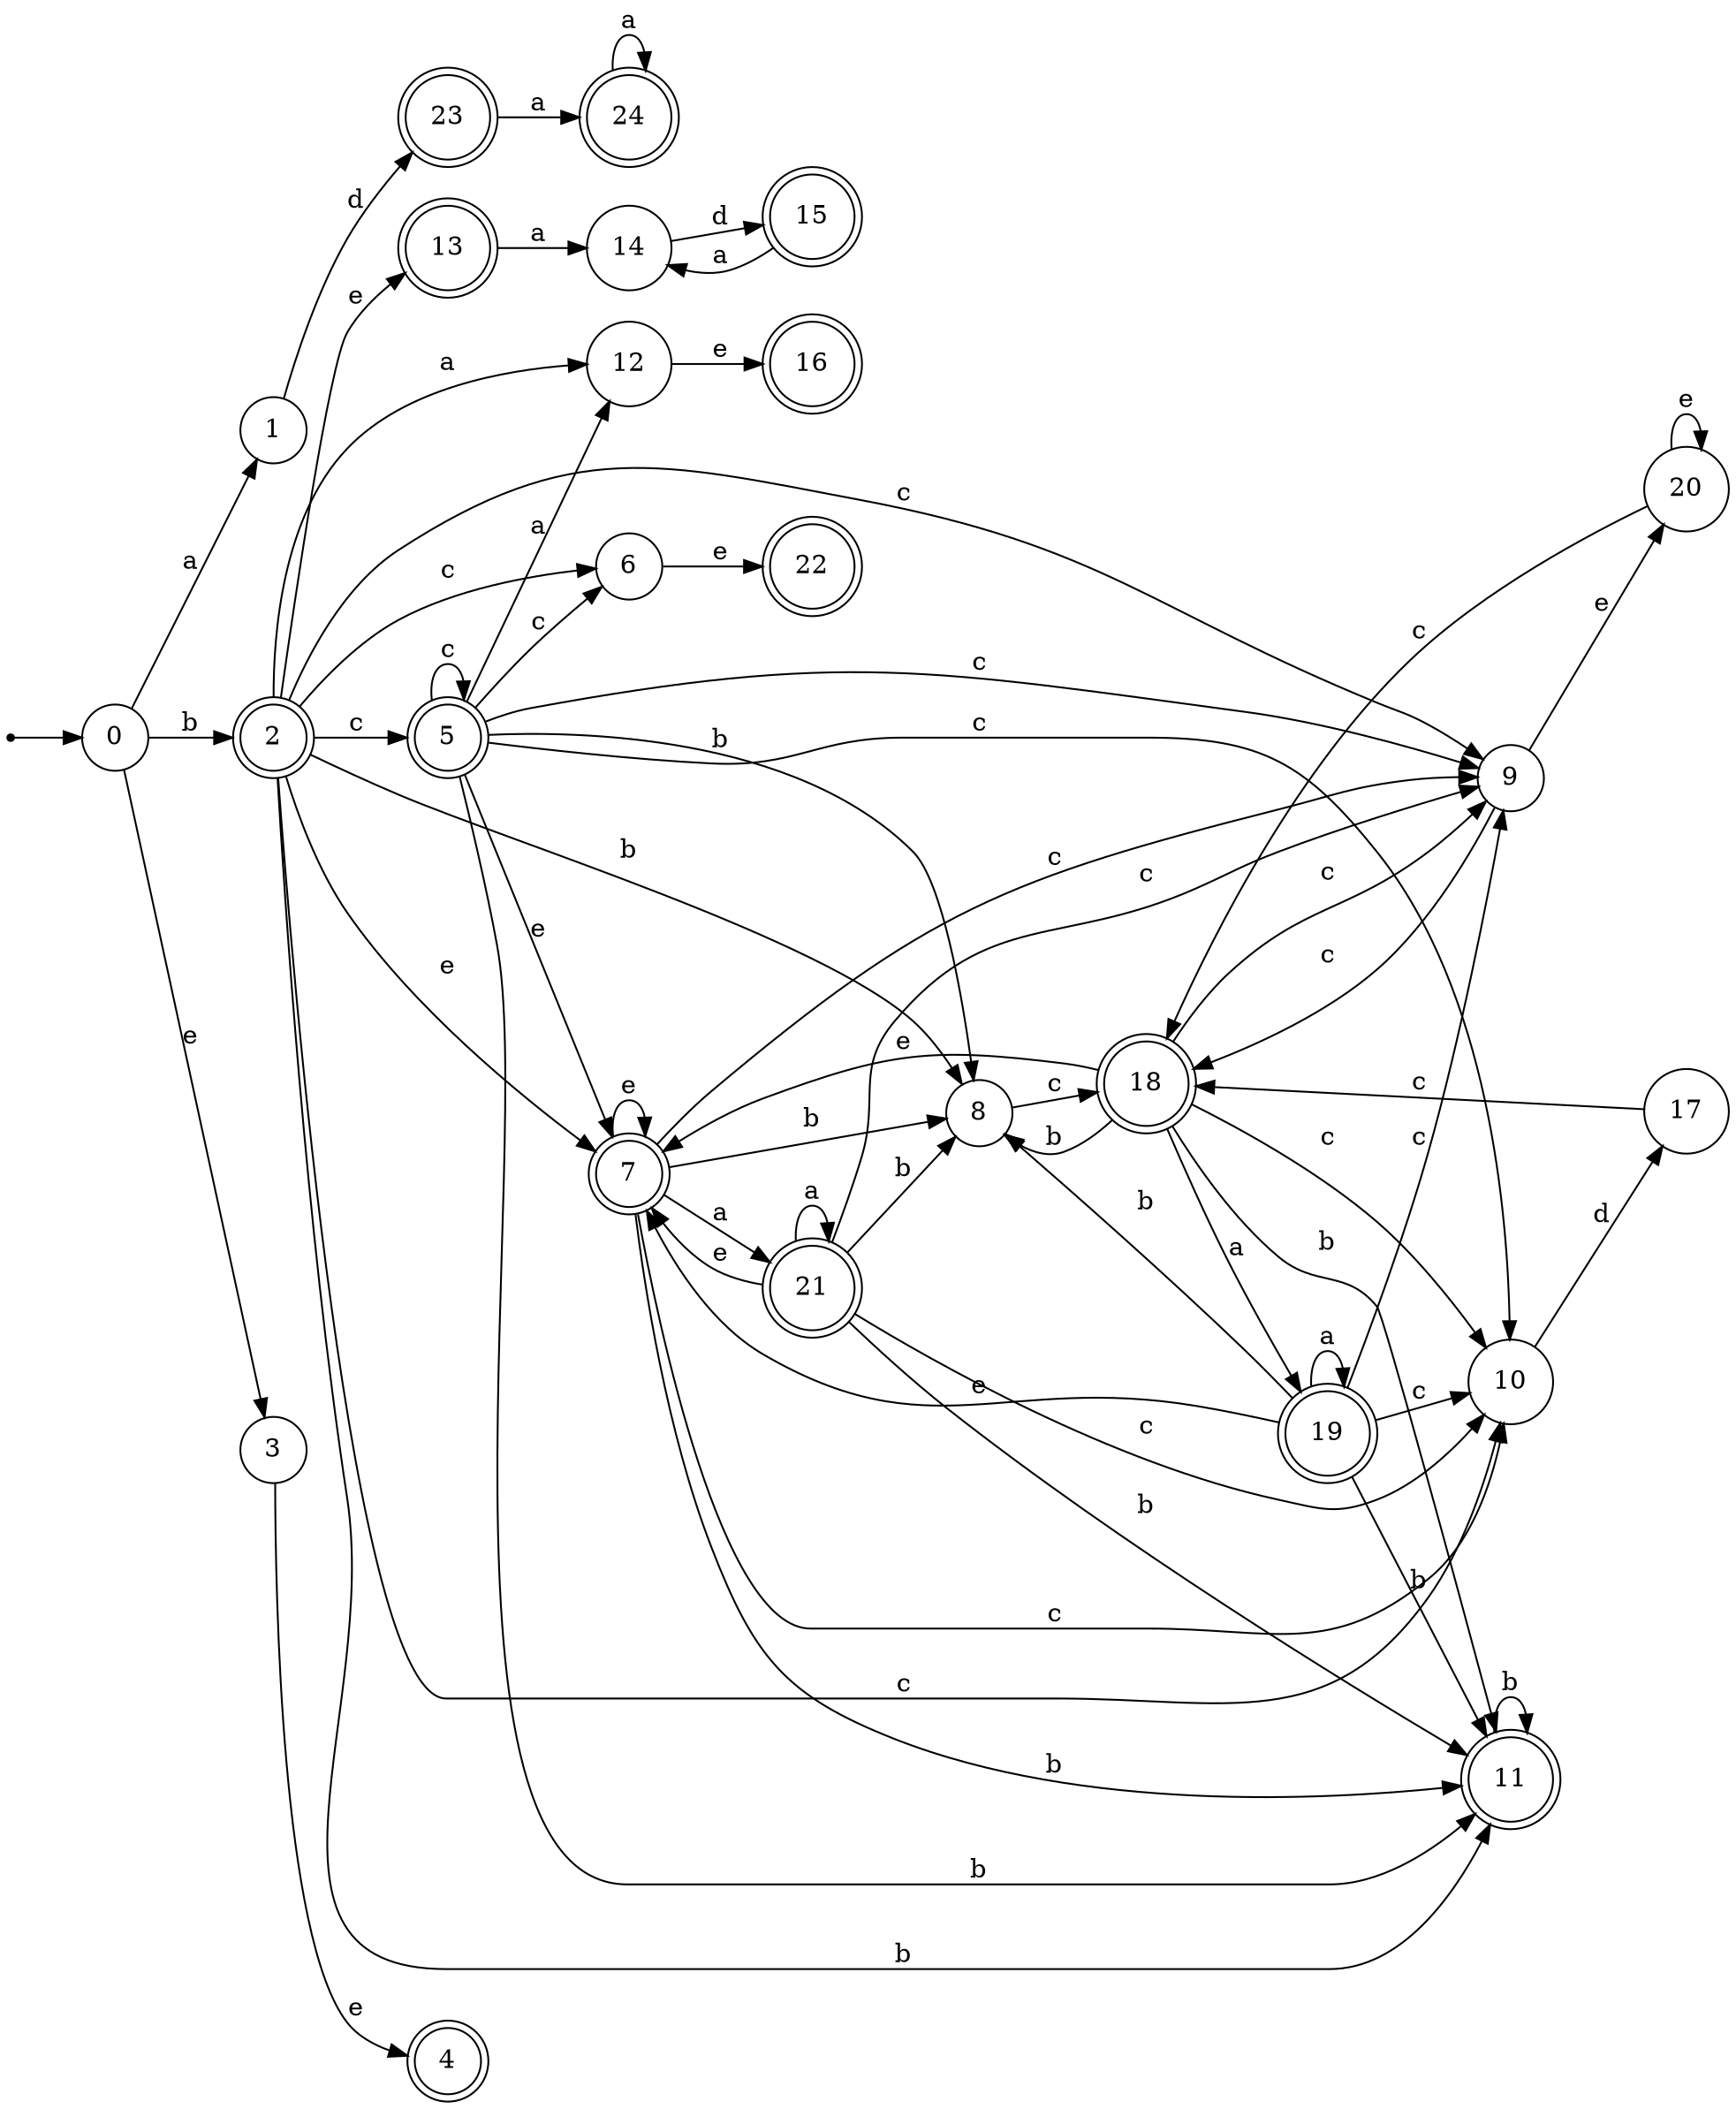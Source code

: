 digraph finite_state_machine {
rankdir=LR;
size="20,20";
node [shape = point]; "dummy0"
node [shape = circle]; "0";
"dummy0" -> "0";
node [shape = circle]; "1";
node [shape = doublecircle]; "2";node [shape = circle]; "3";
node [shape = doublecircle]; "4";node [shape = doublecircle]; "5";node [shape = circle]; "6";
node [shape = doublecircle]; "7";node [shape = circle]; "8";
node [shape = circle]; "9";
node [shape = circle]; "10";
node [shape = doublecircle]; "11";node [shape = circle]; "12";
node [shape = doublecircle]; "13";node [shape = circle]; "14";
node [shape = doublecircle]; "15";node [shape = doublecircle]; "16";node [shape = circle]; "17";
node [shape = doublecircle]; "18";node [shape = doublecircle]; "19";node [shape = circle]; "20";
node [shape = doublecircle]; "21";node [shape = doublecircle]; "22";node [shape = doublecircle]; "23";node [shape = doublecircle]; "24";"0" -> "1" [label = "a"];
 "0" -> "2" [label = "b"];
 "0" -> "3" [label = "e"];
 "3" -> "4" [label = "e"];
 "2" -> "9" [label = "c"];
 "2" -> "10" [label = "c"];
 "2" -> "5" [label = "c"];
 "2" -> "6" [label = "c"];
 "2" -> "13" [label = "e"];
 "2" -> "7" [label = "e"];
 "2" -> "8" [label = "b"];
 "2" -> "11" [label = "b"];
 "2" -> "12" [label = "a"];
 "13" -> "14" [label = "a"];
 "14" -> "15" [label = "d"];
 "15" -> "14" [label = "a"];
 "12" -> "16" [label = "e"];
 "11" -> "11" [label = "b"];
 "10" -> "17" [label = "d"];
 "17" -> "18" [label = "c"];
 "18" -> "8" [label = "b"];
 "18" -> "11" [label = "b"];
 "18" -> "9" [label = "c"];
 "18" -> "10" [label = "c"];
 "18" -> "19" [label = "a"];
 "18" -> "7" [label = "e"];
 "19" -> "19" [label = "a"];
 "19" -> "8" [label = "b"];
 "19" -> "11" [label = "b"];
 "19" -> "9" [label = "c"];
 "19" -> "10" [label = "c"];
 "19" -> "7" [label = "e"];
 "9" -> "20" [label = "e"];
 "9" -> "18" [label = "c"];
 "20" -> "20" [label = "e"];
 "20" -> "18" [label = "c"];
 "8" -> "18" [label = "c"];
 "7" -> "7" [label = "e"];
 "7" -> "21" [label = "a"];
 "7" -> "8" [label = "b"];
 "7" -> "11" [label = "b"];
 "7" -> "9" [label = "c"];
 "7" -> "10" [label = "c"];
 "21" -> "21" [label = "a"];
 "21" -> "7" [label = "e"];
 "21" -> "8" [label = "b"];
 "21" -> "11" [label = "b"];
 "21" -> "9" [label = "c"];
 "21" -> "10" [label = "c"];
 "6" -> "22" [label = "e"];
 "5" -> "9" [label = "c"];
 "5" -> "10" [label = "c"];
 "5" -> "5" [label = "c"];
 "5" -> "6" [label = "c"];
 "5" -> "7" [label = "e"];
 "5" -> "8" [label = "b"];
 "5" -> "11" [label = "b"];
 "5" -> "12" [label = "a"];
 "1" -> "23" [label = "d"];
 "23" -> "24" [label = "a"];
 "24" -> "24" [label = "a"];
 }
